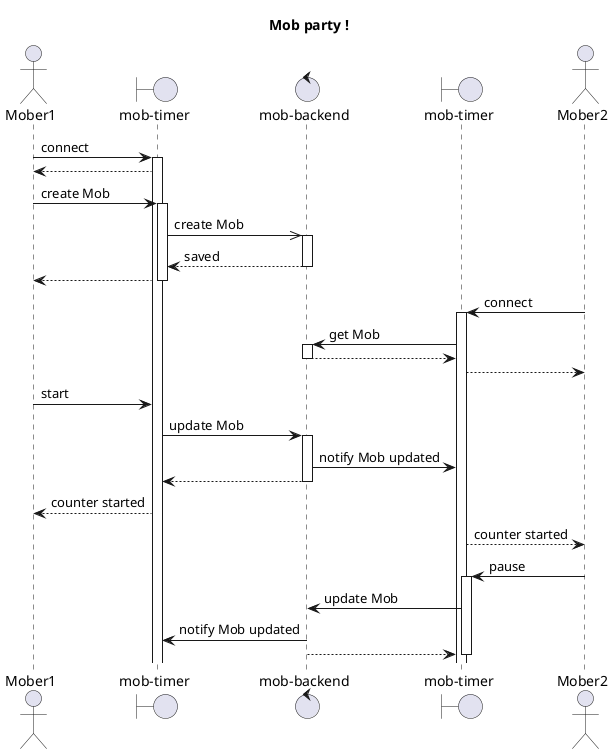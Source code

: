 @startuml

title Mob party !

actor Mober1 as mober1
boundary "mob-timer" as gui
control "mob-backend" as api
boundary "mob-timer" as gui2
actor Mober2 as mober2

mober1 -> gui: connect
activate gui
gui --> mober1
mober1 -> gui: create Mob
activate gui
gui ->> api: create Mob
activate api
api --> gui: saved
deactivate api
gui --> mober1
deactivate gui

mober2 -> gui2: connect
activate gui2
gui2 -> api: get Mob
activate api
api --> gui2
deactivate api
gui2 --> mober2

mober1 -> gui: start
gui -> api: update Mob
activate api
api -> gui2: notify Mob updated
api --> gui
deactivate api

gui --> mober1: counter started
gui2 --> mober2: counter started

mober2 -> gui2: pause
activate gui2
gui2 -> api: update Mob
api -> gui: notify Mob updated
api --> gui2
deactivate gui2

@enduml